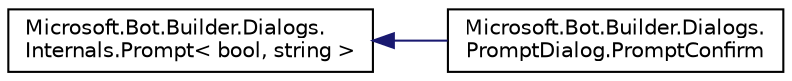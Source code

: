 digraph "Graphical Class Hierarchy"
{
  edge [fontname="Helvetica",fontsize="10",labelfontname="Helvetica",labelfontsize="10"];
  node [fontname="Helvetica",fontsize="10",shape=record];
  rankdir="LR";
  Node1 [label="Microsoft.Bot.Builder.Dialogs.\lInternals.Prompt\< bool, string \>",height=0.2,width=0.4,color="black", fillcolor="white", style="filled",URL="$d7/d1c/class_microsoft_1_1_bot_1_1_builder_1_1_dialogs_1_1_internals_1_1_prompt.html"];
  Node1 -> Node2 [dir="back",color="midnightblue",fontsize="10",style="solid",fontname="Helvetica"];
  Node2 [label="Microsoft.Bot.Builder.Dialogs.\lPromptDialog.PromptConfirm",height=0.2,width=0.4,color="black", fillcolor="white", style="filled",URL="$dd/d7e/class_microsoft_1_1_bot_1_1_builder_1_1_dialogs_1_1_prompt_dialog_1_1_prompt_confirm.html",tooltip="Prompt for a confirmation. "];
}
